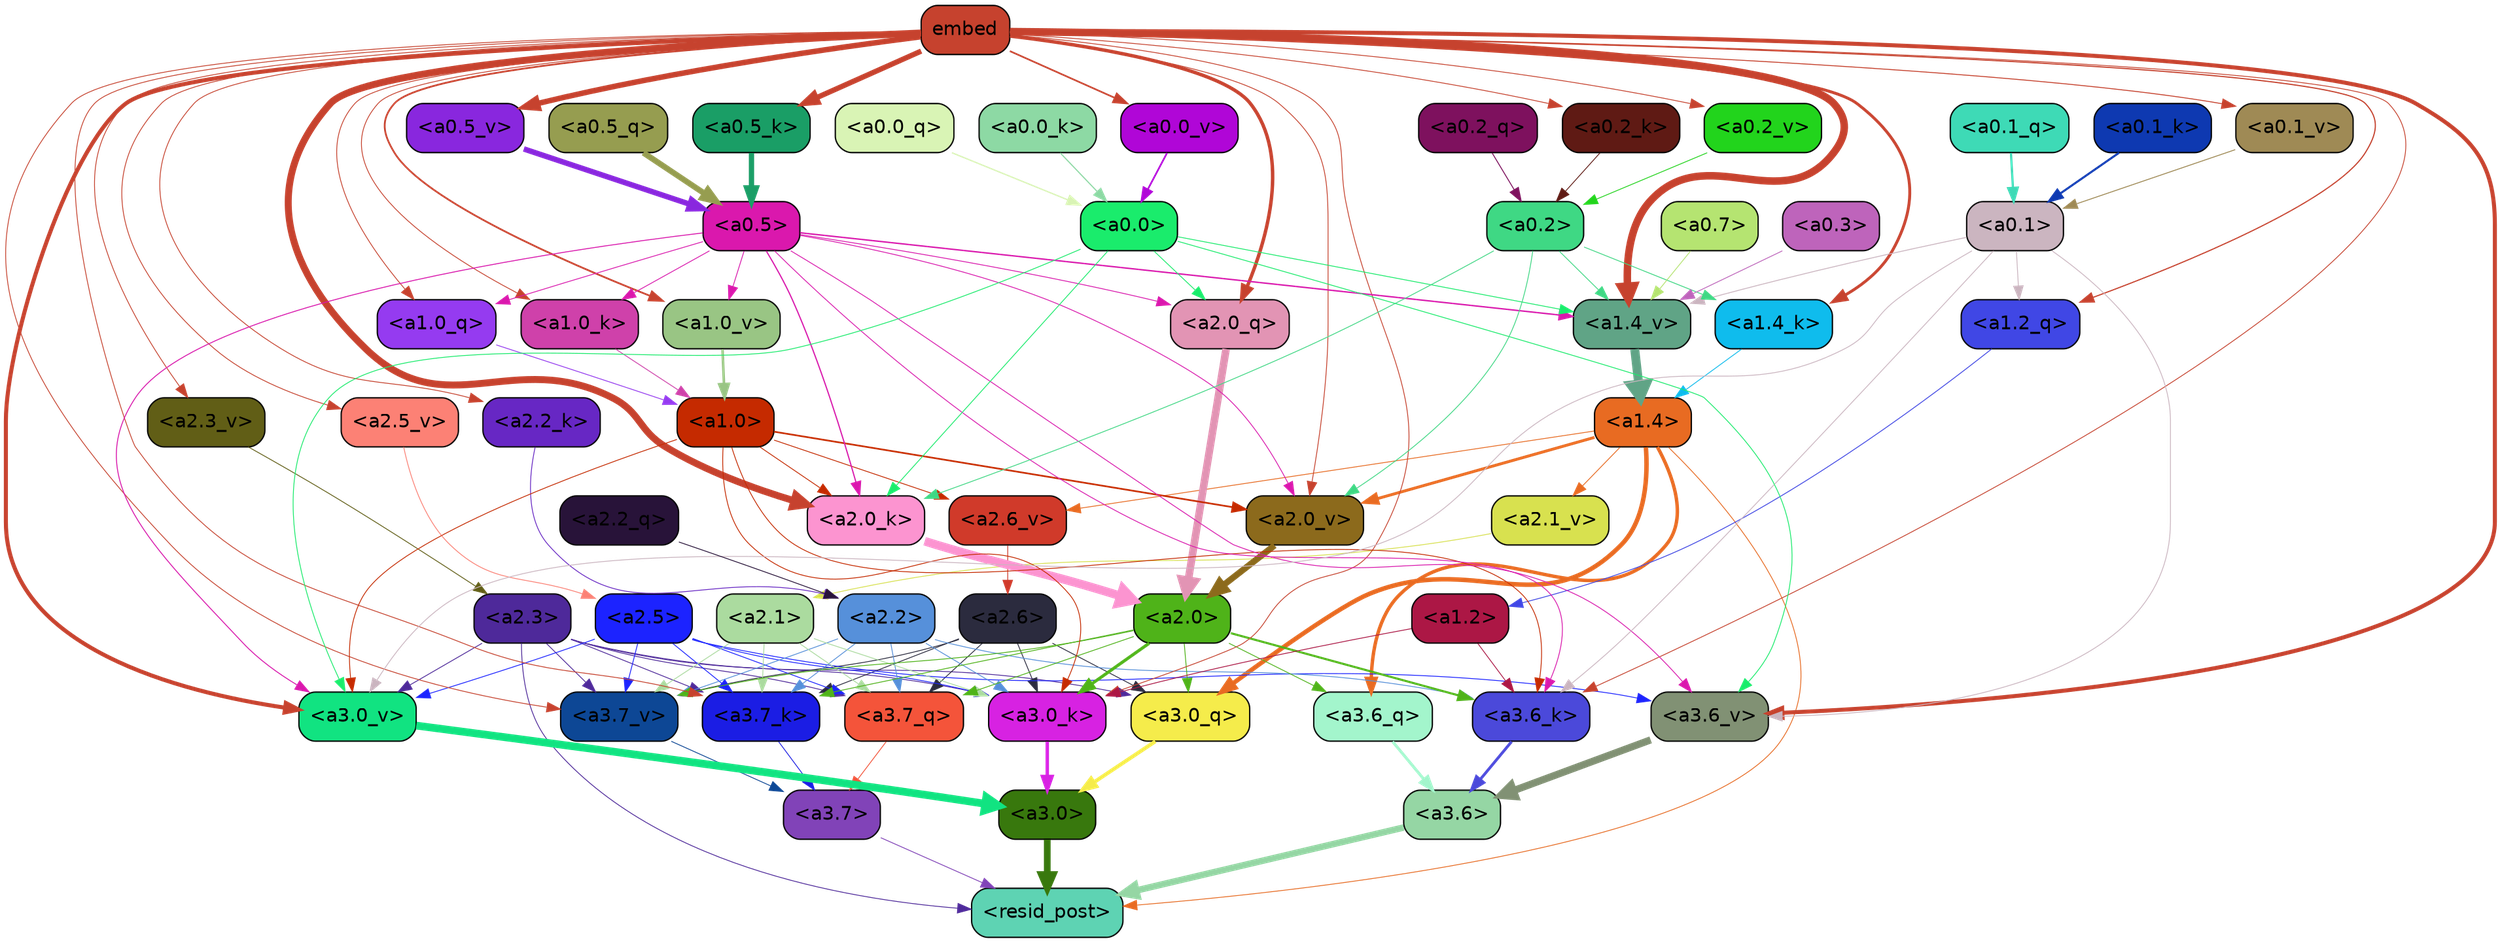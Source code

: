 strict digraph "" {
	graph [bgcolor=transparent,
		layout=dot,
		overlap=false,
		splines=true
	];
	"<a3.7>"	[color=black,
		fillcolor="#8143b8",
		fontname=Helvetica,
		shape=box,
		style="filled, rounded"];
	"<resid_post>"	[color=black,
		fillcolor="#5ed3b3",
		fontname=Helvetica,
		shape=box,
		style="filled, rounded"];
	"<a3.7>" -> "<resid_post>"	[color="#8143b8",
		penwidth=0.6];
	"<a3.6>"	[color=black,
		fillcolor="#95d6a4",
		fontname=Helvetica,
		shape=box,
		style="filled, rounded"];
	"<a3.6>" -> "<resid_post>"	[color="#95d6a4",
		penwidth=4.753257989883423];
	"<a3.0>"	[color=black,
		fillcolor="#38780d",
		fontname=Helvetica,
		shape=box,
		style="filled, rounded"];
	"<a3.0>" -> "<resid_post>"	[color="#38780d",
		penwidth=4.90053927898407];
	"<a2.3>"	[color=black,
		fillcolor="#4e299a",
		fontname=Helvetica,
		shape=box,
		style="filled, rounded"];
	"<a2.3>" -> "<resid_post>"	[color="#4e299a",
		penwidth=0.6];
	"<a3.7_q>"	[color=black,
		fillcolor="#f4543a",
		fontname=Helvetica,
		shape=box,
		style="filled, rounded"];
	"<a2.3>" -> "<a3.7_q>"	[color="#4e299a",
		penwidth=0.6];
	"<a3.0_q>"	[color=black,
		fillcolor="#f5ec4b",
		fontname=Helvetica,
		shape=box,
		style="filled, rounded"];
	"<a2.3>" -> "<a3.0_q>"	[color="#4e299a",
		penwidth=0.6];
	"<a3.7_k>"	[color=black,
		fillcolor="#1b1de4",
		fontname=Helvetica,
		shape=box,
		style="filled, rounded"];
	"<a2.3>" -> "<a3.7_k>"	[color="#4e299a",
		penwidth=0.6];
	"<a3.0_k>"	[color=black,
		fillcolor="#d722e2",
		fontname=Helvetica,
		shape=box,
		style="filled, rounded"];
	"<a2.3>" -> "<a3.0_k>"	[color="#4e299a",
		penwidth=0.6];
	"<a3.7_v>"	[color=black,
		fillcolor="#0d4795",
		fontname=Helvetica,
		shape=box,
		style="filled, rounded"];
	"<a2.3>" -> "<a3.7_v>"	[color="#4e299a",
		penwidth=0.6];
	"<a3.0_v>"	[color=black,
		fillcolor="#11e381",
		fontname=Helvetica,
		shape=box,
		style="filled, rounded"];
	"<a2.3>" -> "<a3.0_v>"	[color="#4e299a",
		penwidth=0.6];
	"<a1.4>"	[color=black,
		fillcolor="#e86b22",
		fontname=Helvetica,
		shape=box,
		style="filled, rounded"];
	"<a1.4>" -> "<resid_post>"	[color="#e86b22",
		penwidth=0.6];
	"<a3.6_q>"	[color=black,
		fillcolor="#a3f5cc",
		fontname=Helvetica,
		shape=box,
		style="filled, rounded"];
	"<a1.4>" -> "<a3.6_q>"	[color="#e86b22",
		penwidth=2.5149343013763428];
	"<a1.4>" -> "<a3.0_q>"	[color="#e86b22",
		penwidth=3.2760138511657715];
	"<a2.6_v>"	[color=black,
		fillcolor="#d03a2a",
		fontname=Helvetica,
		shape=box,
		style="filled, rounded"];
	"<a1.4>" -> "<a2.6_v>"	[color="#e86b22",
		penwidth=0.6];
	"<a2.1_v>"	[color=black,
		fillcolor="#d8e14f",
		fontname=Helvetica,
		shape=box,
		style="filled, rounded"];
	"<a1.4>" -> "<a2.1_v>"	[color="#e86b22",
		penwidth=0.6];
	"<a2.0_v>"	[color=black,
		fillcolor="#8c6a1c",
		fontname=Helvetica,
		shape=box,
		style="filled, rounded"];
	"<a1.4>" -> "<a2.0_v>"	[color="#e86b22",
		penwidth=2.0870713144540787];
	"<a3.7_q>" -> "<a3.7>"	[color="#f4543a",
		penwidth=0.6];
	"<a3.6_q>" -> "<a3.6>"	[color="#a3f5cc",
		penwidth=2.091020345687866];
	"<a3.0_q>" -> "<a3.0>"	[color="#f5ec4b",
		penwidth=2.7421876192092896];
	"<a3.7_k>" -> "<a3.7>"	[color="#1b1de4",
		penwidth=0.6];
	"<a3.6_k>"	[color=black,
		fillcolor="#4b49da",
		fontname=Helvetica,
		shape=box,
		style="filled, rounded"];
	"<a3.6_k>" -> "<a3.6>"	[color="#4b49da",
		penwidth=2.048597991466522];
	"<a3.0_k>" -> "<a3.0>"	[color="#d722e2",
		penwidth=2.476402521133423];
	"<a3.7_v>" -> "<a3.7>"	[color="#0d4795",
		penwidth=0.6];
	"<a3.6_v>"	[color=black,
		fillcolor="#819174",
		fontname=Helvetica,
		shape=box,
		style="filled, rounded"];
	"<a3.6_v>" -> "<a3.6>"	[color="#819174",
		penwidth=5.2550448179244995];
	"<a3.0_v>" -> "<a3.0>"	[color="#11e381",
		penwidth=5.652270674705505];
	"<a2.6>"	[color=black,
		fillcolor="#2b2b3e",
		fontname=Helvetica,
		shape=box,
		style="filled, rounded"];
	"<a2.6>" -> "<a3.7_q>"	[color="#2b2b3e",
		penwidth=0.6];
	"<a2.6>" -> "<a3.0_q>"	[color="#2b2b3e",
		penwidth=0.6];
	"<a2.6>" -> "<a3.7_k>"	[color="#2b2b3e",
		penwidth=0.6];
	"<a2.6>" -> "<a3.0_k>"	[color="#2b2b3e",
		penwidth=0.6];
	"<a2.6>" -> "<a3.7_v>"	[color="#2b2b3e",
		penwidth=0.6];
	"<a2.5>"	[color=black,
		fillcolor="#1c23ff",
		fontname=Helvetica,
		shape=box,
		style="filled, rounded"];
	"<a2.5>" -> "<a3.7_q>"	[color="#1c23ff",
		penwidth=0.6];
	"<a2.5>" -> "<a3.7_k>"	[color="#1c23ff",
		penwidth=0.6];
	"<a2.5>" -> "<a3.0_k>"	[color="#1c23ff",
		penwidth=0.6];
	"<a2.5>" -> "<a3.7_v>"	[color="#1c23ff",
		penwidth=0.6];
	"<a2.5>" -> "<a3.6_v>"	[color="#1c23ff",
		penwidth=0.6];
	"<a2.5>" -> "<a3.0_v>"	[color="#1c23ff",
		penwidth=0.6];
	"<a2.2>"	[color=black,
		fillcolor="#5690da",
		fontname=Helvetica,
		shape=box,
		style="filled, rounded"];
	"<a2.2>" -> "<a3.7_q>"	[color="#5690da",
		penwidth=0.6];
	"<a2.2>" -> "<a3.7_k>"	[color="#5690da",
		penwidth=0.6];
	"<a2.2>" -> "<a3.6_k>"	[color="#5690da",
		penwidth=0.6];
	"<a2.2>" -> "<a3.0_k>"	[color="#5690da",
		penwidth=0.6];
	"<a2.2>" -> "<a3.7_v>"	[color="#5690da",
		penwidth=0.6];
	"<a2.1>"	[color=black,
		fillcolor="#abdb9f",
		fontname=Helvetica,
		shape=box,
		style="filled, rounded"];
	"<a2.1>" -> "<a3.7_q>"	[color="#abdb9f",
		penwidth=0.6];
	"<a2.1>" -> "<a3.7_k>"	[color="#abdb9f",
		penwidth=0.6];
	"<a2.1>" -> "<a3.0_k>"	[color="#abdb9f",
		penwidth=0.6];
	"<a2.1>" -> "<a3.7_v>"	[color="#abdb9f",
		penwidth=0.6];
	"<a2.0>"	[color=black,
		fillcolor="#4fb319",
		fontname=Helvetica,
		shape=box,
		style="filled, rounded"];
	"<a2.0>" -> "<a3.7_q>"	[color="#4fb319",
		penwidth=0.6];
	"<a2.0>" -> "<a3.6_q>"	[color="#4fb319",
		penwidth=0.6];
	"<a2.0>" -> "<a3.0_q>"	[color="#4fb319",
		penwidth=0.6];
	"<a2.0>" -> "<a3.7_k>"	[color="#4fb319",
		penwidth=0.6];
	"<a2.0>" -> "<a3.6_k>"	[color="#4fb319",
		penwidth=1.5290023684501648];
	"<a2.0>" -> "<a3.0_k>"	[color="#4fb319",
		penwidth=2.2635570764541626];
	"<a2.0>" -> "<a3.7_v>"	[color="#4fb319",
		penwidth=0.6];
	embed	[color=black,
		fillcolor="#c6422e",
		fontname=Helvetica,
		shape=box,
		style="filled, rounded"];
	embed -> "<a3.7_k>"	[color="#c6422e",
		penwidth=0.6];
	embed -> "<a3.6_k>"	[color="#c6422e",
		penwidth=0.6];
	embed -> "<a3.0_k>"	[color="#c6422e",
		penwidth=0.6];
	embed -> "<a3.7_v>"	[color="#c6422e",
		penwidth=0.6];
	embed -> "<a3.6_v>"	[color="#c6422e",
		penwidth=2.9556376338005066];
	embed -> "<a3.0_v>"	[color="#c6422e",
		penwidth=2.972973108291626];
	"<a2.0_q>"	[color=black,
		fillcolor="#e294b4",
		fontname=Helvetica,
		shape=box,
		style="filled, rounded"];
	embed -> "<a2.0_q>"	[color="#c6422e",
		penwidth=2.522909115999937];
	"<a2.2_k>"	[color=black,
		fillcolor="#6727c4",
		fontname=Helvetica,
		shape=box,
		style="filled, rounded"];
	embed -> "<a2.2_k>"	[color="#c6422e",
		penwidth=0.6];
	"<a2.0_k>"	[color=black,
		fillcolor="#fc94d0",
		fontname=Helvetica,
		shape=box,
		style="filled, rounded"];
	embed -> "<a2.0_k>"	[color="#c6422e",
		penwidth=5.094568967819214];
	"<a2.5_v>"	[color=black,
		fillcolor="#fc8175",
		fontname=Helvetica,
		shape=box,
		style="filled, rounded"];
	embed -> "<a2.5_v>"	[color="#c6422e",
		penwidth=0.6];
	"<a2.3_v>"	[color=black,
		fillcolor="#615e16",
		fontname=Helvetica,
		shape=box,
		style="filled, rounded"];
	embed -> "<a2.3_v>"	[color="#c6422e",
		penwidth=0.6];
	embed -> "<a2.0_v>"	[color="#c6422e",
		penwidth=0.6];
	"<a1.2_q>"	[color=black,
		fillcolor="#4047e5",
		fontname=Helvetica,
		shape=box,
		style="filled, rounded"];
	embed -> "<a1.2_q>"	[color="#c6422e",
		penwidth=0.8520002365112305];
	"<a1.0_q>"	[color=black,
		fillcolor="#953bf0",
		fontname=Helvetica,
		shape=box,
		style="filled, rounded"];
	embed -> "<a1.0_q>"	[color="#c6422e",
		penwidth=0.6];
	"<a1.4_k>"	[color=black,
		fillcolor="#0fbced",
		fontname=Helvetica,
		shape=box,
		style="filled, rounded"];
	embed -> "<a1.4_k>"	[color="#c6422e",
		penwidth=2.115079402923584];
	"<a1.0_k>"	[color=black,
		fillcolor="#cf41aa",
		fontname=Helvetica,
		shape=box,
		style="filled, rounded"];
	embed -> "<a1.0_k>"	[color="#c6422e",
		penwidth=0.6];
	"<a1.4_v>"	[color=black,
		fillcolor="#60a486",
		fontname=Helvetica,
		shape=box,
		style="filled, rounded"];
	embed -> "<a1.4_v>"	[color="#c6422e",
		penwidth=5.504090070724487];
	"<a1.0_v>"	[color=black,
		fillcolor="#99c584",
		fontname=Helvetica,
		shape=box,
		style="filled, rounded"];
	embed -> "<a1.0_v>"	[color="#c6422e",
		penwidth=1.2935692071914673];
	"<a0.5_k>"	[color=black,
		fillcolor="#1a9e66",
		fontname=Helvetica,
		shape=box,
		style="filled, rounded"];
	embed -> "<a0.5_k>"	[color="#c6422e",
		penwidth=3.851005434989929];
	"<a0.2_k>"	[color=black,
		fillcolor="#5f1a14",
		fontname=Helvetica,
		shape=box,
		style="filled, rounded"];
	embed -> "<a0.2_k>"	[color="#c6422e",
		penwidth=0.6];
	"<a0.5_v>"	[color=black,
		fillcolor="#8927de",
		fontname=Helvetica,
		shape=box,
		style="filled, rounded"];
	embed -> "<a0.5_v>"	[color="#c6422e",
		penwidth=4.012355327606201];
	"<a0.2_v>"	[color=black,
		fillcolor="#22d41c",
		fontname=Helvetica,
		shape=box,
		style="filled, rounded"];
	embed -> "<a0.2_v>"	[color="#c6422e",
		penwidth=0.6];
	"<a0.1_v>"	[color=black,
		fillcolor="#9f8a55",
		fontname=Helvetica,
		shape=box,
		style="filled, rounded"];
	embed -> "<a0.1_v>"	[color="#c6422e",
		penwidth=0.6730842590332031];
	"<a0.0_v>"	[color=black,
		fillcolor="#b006d7",
		fontname=Helvetica,
		shape=box,
		style="filled, rounded"];
	embed -> "<a0.0_v>"	[color="#c6422e",
		penwidth=1.2175352573394775];
	"<a1.2>"	[color=black,
		fillcolor="#ac1745",
		fontname=Helvetica,
		shape=box,
		style="filled, rounded"];
	"<a1.2>" -> "<a3.6_k>"	[color="#ac1745",
		penwidth=0.6];
	"<a1.2>" -> "<a3.0_k>"	[color="#ac1745",
		penwidth=0.6];
	"<a1.0>"	[color=black,
		fillcolor="#c52a00",
		fontname=Helvetica,
		shape=box,
		style="filled, rounded"];
	"<a1.0>" -> "<a3.6_k>"	[color="#c52a00",
		penwidth=0.6];
	"<a1.0>" -> "<a3.0_k>"	[color="#c52a00",
		penwidth=0.6];
	"<a1.0>" -> "<a3.0_v>"	[color="#c52a00",
		penwidth=0.6];
	"<a1.0>" -> "<a2.0_k>"	[color="#c52a00",
		penwidth=0.6];
	"<a1.0>" -> "<a2.6_v>"	[color="#c52a00",
		penwidth=0.6];
	"<a1.0>" -> "<a2.0_v>"	[color="#c52a00",
		penwidth=1.2152502536773682];
	"<a0.5>"	[color=black,
		fillcolor="#da18ad",
		fontname=Helvetica,
		shape=box,
		style="filled, rounded"];
	"<a0.5>" -> "<a3.6_k>"	[color="#da18ad",
		penwidth=0.6];
	"<a0.5>" -> "<a3.6_v>"	[color="#da18ad",
		penwidth=0.6];
	"<a0.5>" -> "<a3.0_v>"	[color="#da18ad",
		penwidth=0.6790935099124908];
	"<a0.5>" -> "<a2.0_q>"	[color="#da18ad",
		penwidth=0.6];
	"<a0.5>" -> "<a2.0_k>"	[color="#da18ad",
		penwidth=0.8835153579711914];
	"<a0.5>" -> "<a2.0_v>"	[color="#da18ad",
		penwidth=0.6];
	"<a0.5>" -> "<a1.0_q>"	[color="#da18ad",
		penwidth=0.6];
	"<a0.5>" -> "<a1.0_k>"	[color="#da18ad",
		penwidth=0.6];
	"<a0.5>" -> "<a1.4_v>"	[color="#da18ad",
		penwidth=1.022335171699524];
	"<a0.5>" -> "<a1.0_v>"	[color="#da18ad",
		penwidth=0.6];
	"<a0.1>"	[color=black,
		fillcolor="#cbb5c0",
		fontname=Helvetica,
		shape=box,
		style="filled, rounded"];
	"<a0.1>" -> "<a3.6_k>"	[color="#cbb5c0",
		penwidth=0.6];
	"<a0.1>" -> "<a3.6_v>"	[color="#cbb5c0",
		penwidth=0.6];
	"<a0.1>" -> "<a3.0_v>"	[color="#cbb5c0",
		penwidth=0.6];
	"<a0.1>" -> "<a1.2_q>"	[color="#cbb5c0",
		penwidth=0.6];
	"<a0.1>" -> "<a1.4_v>"	[color="#cbb5c0",
		penwidth=0.6438122987747192];
	"<a0.0>"	[color=black,
		fillcolor="#1aec6c",
		fontname=Helvetica,
		shape=box,
		style="filled, rounded"];
	"<a0.0>" -> "<a3.6_v>"	[color="#1aec6c",
		penwidth=0.6];
	"<a0.0>" -> "<a3.0_v>"	[color="#1aec6c",
		penwidth=0.6];
	"<a0.0>" -> "<a2.0_q>"	[color="#1aec6c",
		penwidth=0.6];
	"<a0.0>" -> "<a2.0_k>"	[color="#1aec6c",
		penwidth=0.6];
	"<a0.0>" -> "<a1.4_v>"	[color="#1aec6c",
		penwidth=0.6];
	"<a2.2_q>"	[color=black,
		fillcolor="#281339",
		fontname=Helvetica,
		shape=box,
		style="filled, rounded"];
	"<a2.2_q>" -> "<a2.2>"	[color="#281339",
		penwidth=0.6];
	"<a2.0_q>" -> "<a2.0>"	[color="#e294b4",
		penwidth=5.557696580886841];
	"<a2.2_k>" -> "<a2.2>"	[color="#6727c4",
		penwidth=0.6];
	"<a2.0_k>" -> "<a2.0>"	[color="#fc94d0",
		penwidth=6.320472955703735];
	"<a2.6_v>" -> "<a2.6>"	[color="#d03a2a",
		penwidth=0.6];
	"<a2.5_v>" -> "<a2.5>"	[color="#fc8175",
		penwidth=0.6];
	"<a2.3_v>" -> "<a2.3>"	[color="#615e16",
		penwidth=0.6];
	"<a2.1_v>" -> "<a2.1>"	[color="#d8e14f",
		penwidth=0.6];
	"<a2.0_v>" -> "<a2.0>"	[color="#8c6a1c",
		penwidth=4.611755967140198];
	"<a0.2>"	[color=black,
		fillcolor="#3fd884",
		fontname=Helvetica,
		shape=box,
		style="filled, rounded"];
	"<a0.2>" -> "<a2.0_k>"	[color="#3fd884",
		penwidth=0.6];
	"<a0.2>" -> "<a2.0_v>"	[color="#3fd884",
		penwidth=0.6];
	"<a0.2>" -> "<a1.4_k>"	[color="#3fd884",
		penwidth=0.6];
	"<a0.2>" -> "<a1.4_v>"	[color="#3fd884",
		penwidth=0.6];
	"<a1.2_q>" -> "<a1.2>"	[color="#4047e5",
		penwidth=0.6145738363265991];
	"<a1.0_q>" -> "<a1.0>"	[color="#953bf0",
		penwidth=0.6];
	"<a1.4_k>" -> "<a1.4>"	[color="#0fbced",
		penwidth=0.6];
	"<a1.0_k>" -> "<a1.0>"	[color="#cf41aa",
		penwidth=0.6];
	"<a1.4_v>" -> "<a1.4>"	[color="#60a486",
		penwidth=6.5241758823394775];
	"<a1.0_v>" -> "<a1.0>"	[color="#99c584",
		penwidth=1.8809151649475098];
	"<a0.7>"	[color=black,
		fillcolor="#b5e471",
		fontname=Helvetica,
		shape=box,
		style="filled, rounded"];
	"<a0.7>" -> "<a1.4_v>"	[color="#b5e471",
		penwidth=0.6];
	"<a0.3>"	[color=black,
		fillcolor="#be64bb",
		fontname=Helvetica,
		shape=box,
		style="filled, rounded"];
	"<a0.3>" -> "<a1.4_v>"	[color="#be64bb",
		penwidth=0.6];
	"<a0.5_q>"	[color=black,
		fillcolor="#969d50",
		fontname=Helvetica,
		shape=box,
		style="filled, rounded"];
	"<a0.5_q>" -> "<a0.5>"	[color="#969d50",
		penwidth=4.2370394468307495];
	"<a0.2_q>"	[color=black,
		fillcolor="#7e115e",
		fontname=Helvetica,
		shape=box,
		style="filled, rounded"];
	"<a0.2_q>" -> "<a0.2>"	[color="#7e115e",
		penwidth=0.6822714805603027];
	"<a0.1_q>"	[color=black,
		fillcolor="#3edab6",
		fontname=Helvetica,
		shape=box,
		style="filled, rounded"];
	"<a0.1_q>" -> "<a0.1>"	[color="#3edab6",
		penwidth=1.6176555156707764];
	"<a0.0_q>"	[color=black,
		fillcolor="#d9f4b5",
		fontname=Helvetica,
		shape=box,
		style="filled, rounded"];
	"<a0.0_q>" -> "<a0.0>"	[color="#d9f4b5",
		penwidth=0.9359095096588135];
	"<a0.5_k>" -> "<a0.5>"	[color="#1a9e66",
		penwidth=3.8599258065223694];
	"<a0.2_k>" -> "<a0.2>"	[color="#5f1a14",
		penwidth=0.6];
	"<a0.1_k>"	[color=black,
		fillcolor="#0e39b1",
		fontname=Helvetica,
		shape=box,
		style="filled, rounded"];
	"<a0.1_k>" -> "<a0.1>"	[color="#0e39b1",
		penwidth=1.5140717029571533];
	"<a0.0_k>"	[color=black,
		fillcolor="#8dd9a4",
		fontname=Helvetica,
		shape=box,
		style="filled, rounded"];
	"<a0.0_k>" -> "<a0.0>"	[color="#8dd9a4",
		penwidth=0.8258748054504395];
	"<a0.5_v>" -> "<a0.5>"	[color="#8927de",
		penwidth=4.0173709988594055];
	"<a0.2_v>" -> "<a0.2>"	[color="#22d41c",
		penwidth=0.6];
	"<a0.1_v>" -> "<a0.1>"	[color="#9f8a55",
		penwidth=0.6690568923950195];
	"<a0.0_v>" -> "<a0.0>"	[color="#b006d7",
		penwidth=1.2524418830871582];
}
